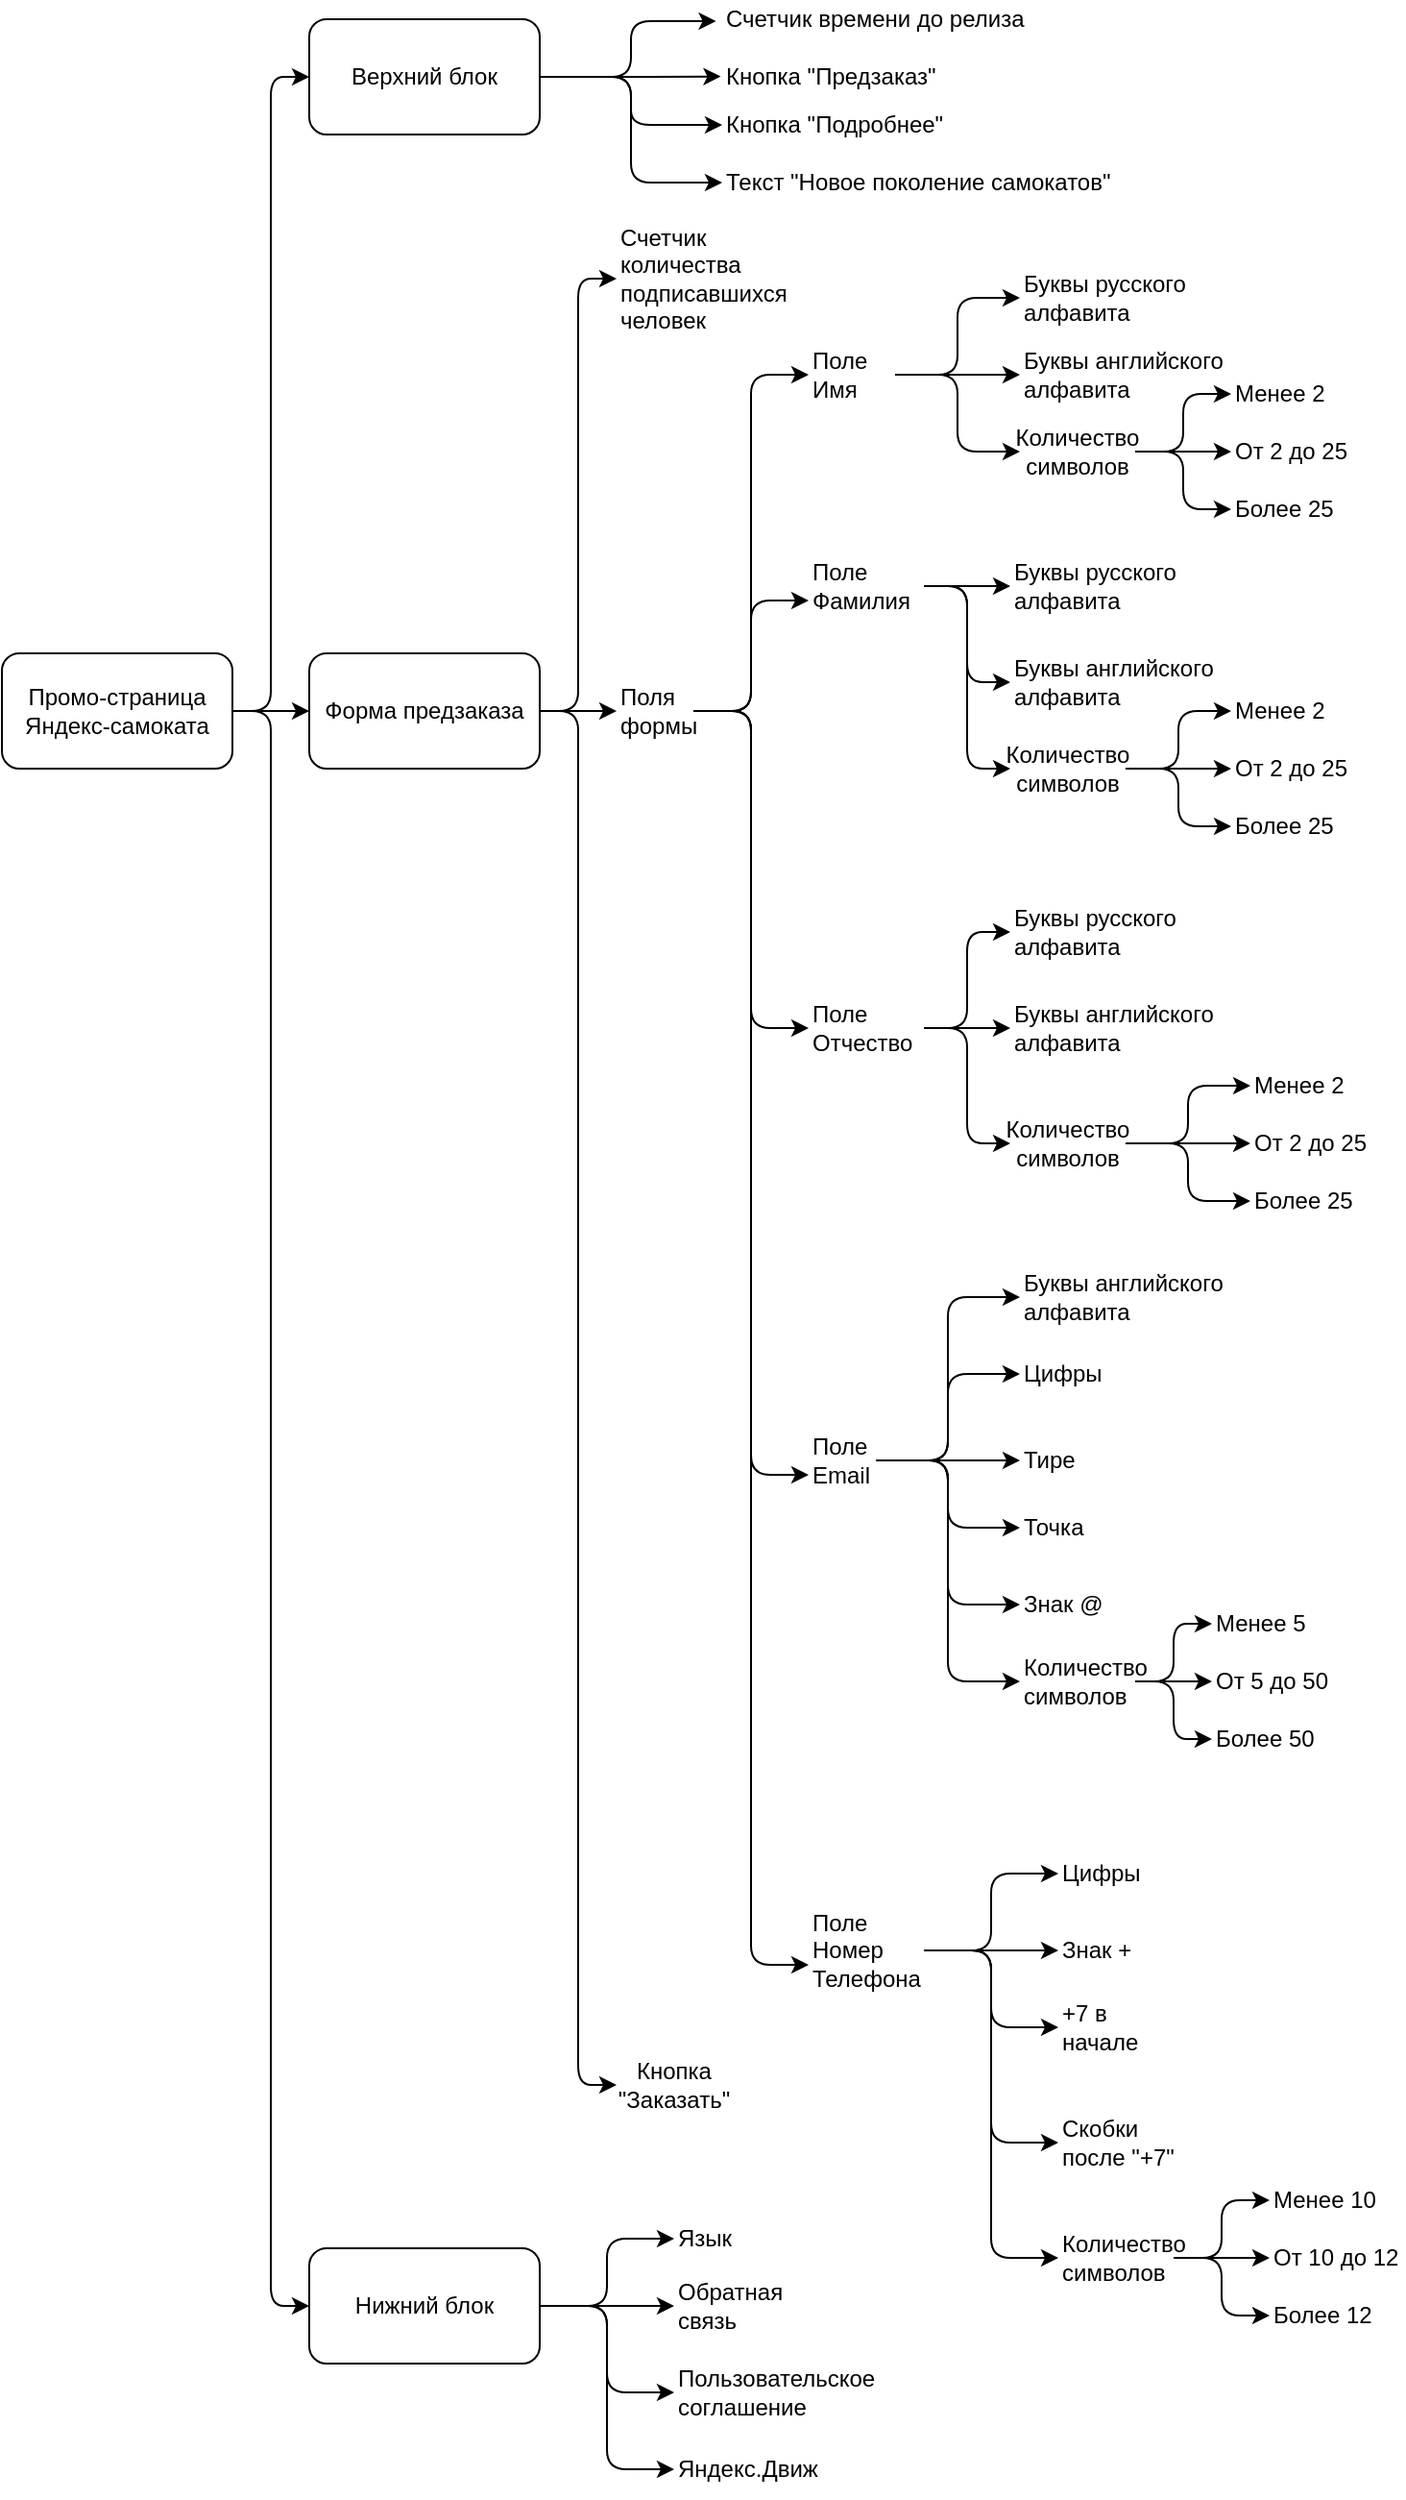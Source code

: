 <mxfile version="15.9.1" type="github">
  <diagram name="Page-1" id="42789a77-a242-8287-6e28-9cd8cfd52e62">
    <mxGraphModel dx="1038" dy="579" grid="1" gridSize="10" guides="1" tooltips="1" connect="1" arrows="1" fold="1" page="1" pageScale="1" pageWidth="850" pageHeight="1100" background="none" math="0" shadow="0">
      <root>
        <mxCell id="0" />
        <mxCell id="1" parent="0" />
        <mxCell id="kWRuAzzF74EICB1AyUhk-26" style="edgeStyle=orthogonalEdgeStyle;rounded=1;orthogonalLoop=1;jettySize=auto;html=1;exitX=1;exitY=0.5;exitDx=0;exitDy=0;entryX=-0.019;entryY=0.55;entryDx=0;entryDy=0;entryPerimeter=0;" edge="1" parent="1" source="kWRuAzzF74EICB1AyUhk-1" target="kWRuAzzF74EICB1AyUhk-15">
          <mxGeometry relative="1" as="geometry" />
        </mxCell>
        <mxCell id="kWRuAzzF74EICB1AyUhk-27" style="edgeStyle=orthogonalEdgeStyle;rounded=1;orthogonalLoop=1;jettySize=auto;html=1;exitX=1;exitY=0.5;exitDx=0;exitDy=0;entryX=-0.006;entryY=0.49;entryDx=0;entryDy=0;entryPerimeter=0;" edge="1" parent="1" source="kWRuAzzF74EICB1AyUhk-1" target="kWRuAzzF74EICB1AyUhk-16">
          <mxGeometry relative="1" as="geometry" />
        </mxCell>
        <mxCell id="kWRuAzzF74EICB1AyUhk-28" style="edgeStyle=orthogonalEdgeStyle;rounded=1;orthogonalLoop=1;jettySize=auto;html=1;exitX=1;exitY=0.5;exitDx=0;exitDy=0;entryX=0;entryY=0.5;entryDx=0;entryDy=0;" edge="1" parent="1" source="kWRuAzzF74EICB1AyUhk-1" target="kWRuAzzF74EICB1AyUhk-17">
          <mxGeometry relative="1" as="geometry" />
        </mxCell>
        <mxCell id="kWRuAzzF74EICB1AyUhk-29" style="edgeStyle=orthogonalEdgeStyle;rounded=1;orthogonalLoop=1;jettySize=auto;html=1;exitX=1;exitY=0.5;exitDx=0;exitDy=0;entryX=0;entryY=0.5;entryDx=0;entryDy=0;" edge="1" parent="1" source="kWRuAzzF74EICB1AyUhk-1" target="kWRuAzzF74EICB1AyUhk-19">
          <mxGeometry relative="1" as="geometry" />
        </mxCell>
        <mxCell id="kWRuAzzF74EICB1AyUhk-1" value="Верхний блок" style="rounded=1;whiteSpace=wrap;html=1;" vertex="1" parent="1">
          <mxGeometry x="170" y="30" width="120" height="60" as="geometry" />
        </mxCell>
        <mxCell id="kWRuAzzF74EICB1AyUhk-30" style="edgeStyle=orthogonalEdgeStyle;rounded=1;orthogonalLoop=1;jettySize=auto;html=1;exitX=1;exitY=0.5;exitDx=0;exitDy=0;entryX=0;entryY=0.5;entryDx=0;entryDy=0;" edge="1" parent="1" source="kWRuAzzF74EICB1AyUhk-2" target="kWRuAzzF74EICB1AyUhk-18">
          <mxGeometry relative="1" as="geometry" />
        </mxCell>
        <mxCell id="kWRuAzzF74EICB1AyUhk-31" style="edgeStyle=orthogonalEdgeStyle;rounded=1;orthogonalLoop=1;jettySize=auto;html=1;exitX=1;exitY=0.5;exitDx=0;exitDy=0;entryX=0;entryY=0.5;entryDx=0;entryDy=0;" edge="1" parent="1" source="kWRuAzzF74EICB1AyUhk-2" target="kWRuAzzF74EICB1AyUhk-20">
          <mxGeometry relative="1" as="geometry" />
        </mxCell>
        <mxCell id="kWRuAzzF74EICB1AyUhk-32" style="edgeStyle=orthogonalEdgeStyle;rounded=1;orthogonalLoop=1;jettySize=auto;html=1;exitX=1;exitY=0.5;exitDx=0;exitDy=0;entryX=0;entryY=0.5;entryDx=0;entryDy=0;" edge="1" parent="1" source="kWRuAzzF74EICB1AyUhk-2" target="kWRuAzzF74EICB1AyUhk-21">
          <mxGeometry relative="1" as="geometry" />
        </mxCell>
        <mxCell id="kWRuAzzF74EICB1AyUhk-2" value="Форма предзаказа" style="rounded=1;whiteSpace=wrap;html=1;" vertex="1" parent="1">
          <mxGeometry x="170" y="360" width="120" height="60" as="geometry" />
        </mxCell>
        <mxCell id="kWRuAzzF74EICB1AyUhk-42" style="edgeStyle=orthogonalEdgeStyle;rounded=1;orthogonalLoop=1;jettySize=auto;html=1;exitX=1;exitY=0.5;exitDx=0;exitDy=0;entryX=0;entryY=0.5;entryDx=0;entryDy=0;" edge="1" parent="1" source="kWRuAzzF74EICB1AyUhk-3" target="kWRuAzzF74EICB1AyUhk-38">
          <mxGeometry relative="1" as="geometry" />
        </mxCell>
        <mxCell id="kWRuAzzF74EICB1AyUhk-43" style="edgeStyle=orthogonalEdgeStyle;rounded=1;orthogonalLoop=1;jettySize=auto;html=1;exitX=1;exitY=0.5;exitDx=0;exitDy=0;entryX=0;entryY=0.5;entryDx=0;entryDy=0;" edge="1" parent="1" source="kWRuAzzF74EICB1AyUhk-3" target="kWRuAzzF74EICB1AyUhk-39">
          <mxGeometry relative="1" as="geometry" />
        </mxCell>
        <mxCell id="kWRuAzzF74EICB1AyUhk-44" style="edgeStyle=orthogonalEdgeStyle;rounded=1;orthogonalLoop=1;jettySize=auto;html=1;exitX=1;exitY=0.5;exitDx=0;exitDy=0;entryX=0;entryY=0.5;entryDx=0;entryDy=0;" edge="1" parent="1" source="kWRuAzzF74EICB1AyUhk-3" target="kWRuAzzF74EICB1AyUhk-40">
          <mxGeometry relative="1" as="geometry" />
        </mxCell>
        <mxCell id="kWRuAzzF74EICB1AyUhk-45" style="edgeStyle=orthogonalEdgeStyle;rounded=1;orthogonalLoop=1;jettySize=auto;html=1;exitX=1;exitY=0.5;exitDx=0;exitDy=0;entryX=0;entryY=0.5;entryDx=0;entryDy=0;" edge="1" parent="1" source="kWRuAzzF74EICB1AyUhk-3" target="kWRuAzzF74EICB1AyUhk-41">
          <mxGeometry relative="1" as="geometry" />
        </mxCell>
        <mxCell id="kWRuAzzF74EICB1AyUhk-3" value="Нижний блок" style="rounded=1;whiteSpace=wrap;html=1;" vertex="1" parent="1">
          <mxGeometry x="170" y="1190" width="120" height="60" as="geometry" />
        </mxCell>
        <mxCell id="kWRuAzzF74EICB1AyUhk-23" style="edgeStyle=orthogonalEdgeStyle;rounded=1;orthogonalLoop=1;jettySize=auto;html=1;exitX=1;exitY=0.5;exitDx=0;exitDy=0;entryX=0;entryY=0.5;entryDx=0;entryDy=0;" edge="1" parent="1" source="kWRuAzzF74EICB1AyUhk-4" target="kWRuAzzF74EICB1AyUhk-1">
          <mxGeometry relative="1" as="geometry" />
        </mxCell>
        <mxCell id="kWRuAzzF74EICB1AyUhk-24" style="edgeStyle=orthogonalEdgeStyle;rounded=1;orthogonalLoop=1;jettySize=auto;html=1;exitX=1;exitY=0.5;exitDx=0;exitDy=0;entryX=0;entryY=0.5;entryDx=0;entryDy=0;" edge="1" parent="1" source="kWRuAzzF74EICB1AyUhk-4" target="kWRuAzzF74EICB1AyUhk-2">
          <mxGeometry relative="1" as="geometry" />
        </mxCell>
        <mxCell id="kWRuAzzF74EICB1AyUhk-25" style="edgeStyle=orthogonalEdgeStyle;rounded=1;orthogonalLoop=1;jettySize=auto;html=1;exitX=1;exitY=0.5;exitDx=0;exitDy=0;entryX=0;entryY=0.5;entryDx=0;entryDy=0;" edge="1" parent="1" source="kWRuAzzF74EICB1AyUhk-4" target="kWRuAzzF74EICB1AyUhk-3">
          <mxGeometry relative="1" as="geometry" />
        </mxCell>
        <mxCell id="kWRuAzzF74EICB1AyUhk-4" value="Промо-страница&lt;br&gt;Яндекс-самоката" style="rounded=1;whiteSpace=wrap;html=1;" vertex="1" parent="1">
          <mxGeometry x="10" y="360" width="120" height="60" as="geometry" />
        </mxCell>
        <mxCell id="kWRuAzzF74EICB1AyUhk-15" value="Счетчик времени до релиза" style="text;html=1;align=left;verticalAlign=middle;resizable=0;points=[];autosize=1;strokeColor=none;fillColor=none;" vertex="1" parent="1">
          <mxGeometry x="385" y="20" width="170" height="20" as="geometry" />
        </mxCell>
        <mxCell id="kWRuAzzF74EICB1AyUhk-16" value="Кнопка &quot;Предзаказ&quot;" style="text;html=1;align=left;verticalAlign=middle;resizable=0;points=[];autosize=1;strokeColor=none;fillColor=none;" vertex="1" parent="1">
          <mxGeometry x="385" y="50" width="130" height="20" as="geometry" />
        </mxCell>
        <mxCell id="kWRuAzzF74EICB1AyUhk-17" value="Кнопка &quot;Подробнее&quot;" style="text;html=1;strokeColor=none;fillColor=none;align=left;verticalAlign=middle;whiteSpace=wrap;rounded=0;" vertex="1" parent="1">
          <mxGeometry x="385" y="70" width="140" height="30" as="geometry" />
        </mxCell>
        <mxCell id="kWRuAzzF74EICB1AyUhk-18" value="Счетчик количества подписавшихся человек" style="text;html=1;strokeColor=none;fillColor=none;align=left;verticalAlign=middle;whiteSpace=wrap;rounded=0;" vertex="1" parent="1">
          <mxGeometry x="330" y="150" width="60" height="30" as="geometry" />
        </mxCell>
        <mxCell id="kWRuAzzF74EICB1AyUhk-19" value="Текст &quot;Новое поколение самокатов&quot;" style="text;html=1;strokeColor=none;fillColor=none;align=left;verticalAlign=middle;whiteSpace=wrap;rounded=0;" vertex="1" parent="1">
          <mxGeometry x="385" y="100" width="210" height="30" as="geometry" />
        </mxCell>
        <mxCell id="kWRuAzzF74EICB1AyUhk-60" style="edgeStyle=orthogonalEdgeStyle;rounded=1;orthogonalLoop=1;jettySize=auto;html=1;exitX=1;exitY=0.5;exitDx=0;exitDy=0;entryX=0;entryY=0.5;entryDx=0;entryDy=0;" edge="1" parent="1" source="kWRuAzzF74EICB1AyUhk-20" target="kWRuAzzF74EICB1AyUhk-46">
          <mxGeometry relative="1" as="geometry" />
        </mxCell>
        <mxCell id="kWRuAzzF74EICB1AyUhk-61" style="edgeStyle=orthogonalEdgeStyle;rounded=1;orthogonalLoop=1;jettySize=auto;html=1;exitX=1;exitY=0.5;exitDx=0;exitDy=0;entryX=0;entryY=0.75;entryDx=0;entryDy=0;" edge="1" parent="1" source="kWRuAzzF74EICB1AyUhk-20" target="kWRuAzzF74EICB1AyUhk-47">
          <mxGeometry relative="1" as="geometry" />
        </mxCell>
        <mxCell id="kWRuAzzF74EICB1AyUhk-62" style="edgeStyle=orthogonalEdgeStyle;rounded=1;orthogonalLoop=1;jettySize=auto;html=1;exitX=1;exitY=0.5;exitDx=0;exitDy=0;entryX=0;entryY=0.5;entryDx=0;entryDy=0;" edge="1" parent="1" source="kWRuAzzF74EICB1AyUhk-20" target="kWRuAzzF74EICB1AyUhk-48">
          <mxGeometry relative="1" as="geometry" />
        </mxCell>
        <mxCell id="kWRuAzzF74EICB1AyUhk-63" style="edgeStyle=orthogonalEdgeStyle;rounded=1;orthogonalLoop=1;jettySize=auto;html=1;exitX=1;exitY=0.5;exitDx=0;exitDy=0;entryX=0;entryY=0.75;entryDx=0;entryDy=0;" edge="1" parent="1" source="kWRuAzzF74EICB1AyUhk-20" target="kWRuAzzF74EICB1AyUhk-49">
          <mxGeometry relative="1" as="geometry" />
        </mxCell>
        <mxCell id="kWRuAzzF74EICB1AyUhk-64" style="edgeStyle=orthogonalEdgeStyle;rounded=1;orthogonalLoop=1;jettySize=auto;html=1;exitX=1;exitY=0.5;exitDx=0;exitDy=0;entryX=0;entryY=0.75;entryDx=0;entryDy=0;" edge="1" parent="1" source="kWRuAzzF74EICB1AyUhk-20" target="kWRuAzzF74EICB1AyUhk-50">
          <mxGeometry relative="1" as="geometry" />
        </mxCell>
        <mxCell id="kWRuAzzF74EICB1AyUhk-20" value="Поля формы" style="text;html=1;strokeColor=none;fillColor=none;align=left;verticalAlign=middle;whiteSpace=wrap;rounded=0;" vertex="1" parent="1">
          <mxGeometry x="330" y="375" width="40" height="30" as="geometry" />
        </mxCell>
        <mxCell id="kWRuAzzF74EICB1AyUhk-21" value="Кнопка &quot;Заказать&quot;" style="text;html=1;strokeColor=none;fillColor=none;align=center;verticalAlign=middle;whiteSpace=wrap;rounded=0;" vertex="1" parent="1">
          <mxGeometry x="330" y="1090" width="60" height="30" as="geometry" />
        </mxCell>
        <mxCell id="kWRuAzzF74EICB1AyUhk-38" value="Язык" style="text;html=1;strokeColor=none;fillColor=none;align=left;verticalAlign=middle;whiteSpace=wrap;rounded=0;" vertex="1" parent="1">
          <mxGeometry x="360" y="1170" width="60" height="30" as="geometry" />
        </mxCell>
        <mxCell id="kWRuAzzF74EICB1AyUhk-39" value="Обратная связь" style="text;html=1;strokeColor=none;fillColor=none;align=left;verticalAlign=middle;whiteSpace=wrap;rounded=0;" vertex="1" parent="1">
          <mxGeometry x="360" y="1205" width="60" height="30" as="geometry" />
        </mxCell>
        <mxCell id="kWRuAzzF74EICB1AyUhk-40" value="Пользовательское соглашение" style="text;html=1;strokeColor=none;fillColor=none;align=left;verticalAlign=middle;whiteSpace=wrap;rounded=0;" vertex="1" parent="1">
          <mxGeometry x="360" y="1250" width="60" height="30" as="geometry" />
        </mxCell>
        <mxCell id="kWRuAzzF74EICB1AyUhk-41" value="Яндекс.Движ" style="text;html=1;strokeColor=none;fillColor=none;align=left;verticalAlign=middle;whiteSpace=wrap;rounded=0;" vertex="1" parent="1">
          <mxGeometry x="360" y="1290" width="60" height="30" as="geometry" />
        </mxCell>
        <mxCell id="kWRuAzzF74EICB1AyUhk-71" style="edgeStyle=orthogonalEdgeStyle;rounded=1;orthogonalLoop=1;jettySize=auto;html=1;exitX=1;exitY=0.5;exitDx=0;exitDy=0;entryX=0;entryY=0.5;entryDx=0;entryDy=0;" edge="1" parent="1" source="kWRuAzzF74EICB1AyUhk-46" target="kWRuAzzF74EICB1AyUhk-51">
          <mxGeometry relative="1" as="geometry" />
        </mxCell>
        <mxCell id="kWRuAzzF74EICB1AyUhk-72" style="edgeStyle=orthogonalEdgeStyle;rounded=1;orthogonalLoop=1;jettySize=auto;html=1;exitX=1;exitY=0.5;exitDx=0;exitDy=0;entryX=0;entryY=0.5;entryDx=0;entryDy=0;" edge="1" parent="1" source="kWRuAzzF74EICB1AyUhk-46" target="kWRuAzzF74EICB1AyUhk-52">
          <mxGeometry relative="1" as="geometry" />
        </mxCell>
        <mxCell id="kWRuAzzF74EICB1AyUhk-92" style="edgeStyle=orthogonalEdgeStyle;rounded=1;orthogonalLoop=1;jettySize=auto;html=1;exitX=1;exitY=0.5;exitDx=0;exitDy=0;entryX=0;entryY=0.5;entryDx=0;entryDy=0;" edge="1" parent="1" source="kWRuAzzF74EICB1AyUhk-46" target="kWRuAzzF74EICB1AyUhk-88">
          <mxGeometry relative="1" as="geometry" />
        </mxCell>
        <mxCell id="kWRuAzzF74EICB1AyUhk-46" value="Поле Имя" style="text;html=1;strokeColor=none;fillColor=none;align=left;verticalAlign=middle;whiteSpace=wrap;rounded=0;" vertex="1" parent="1">
          <mxGeometry x="430" y="200" width="45" height="30" as="geometry" />
        </mxCell>
        <mxCell id="kWRuAzzF74EICB1AyUhk-73" style="edgeStyle=orthogonalEdgeStyle;rounded=1;orthogonalLoop=1;jettySize=auto;html=1;exitX=1;exitY=0.5;exitDx=0;exitDy=0;entryX=0;entryY=0.5;entryDx=0;entryDy=0;" edge="1" parent="1" source="kWRuAzzF74EICB1AyUhk-47" target="kWRuAzzF74EICB1AyUhk-65">
          <mxGeometry relative="1" as="geometry" />
        </mxCell>
        <mxCell id="kWRuAzzF74EICB1AyUhk-74" style="edgeStyle=orthogonalEdgeStyle;rounded=1;orthogonalLoop=1;jettySize=auto;html=1;exitX=1;exitY=0.5;exitDx=0;exitDy=0;entryX=0;entryY=0.5;entryDx=0;entryDy=0;" edge="1" parent="1" source="kWRuAzzF74EICB1AyUhk-47" target="kWRuAzzF74EICB1AyUhk-66">
          <mxGeometry relative="1" as="geometry" />
        </mxCell>
        <mxCell id="kWRuAzzF74EICB1AyUhk-141" style="edgeStyle=orthogonalEdgeStyle;rounded=1;orthogonalLoop=1;jettySize=auto;html=1;exitX=1;exitY=0.5;exitDx=0;exitDy=0;entryX=0;entryY=0.5;entryDx=0;entryDy=0;" edge="1" parent="1" source="kWRuAzzF74EICB1AyUhk-47" target="kWRuAzzF74EICB1AyUhk-116">
          <mxGeometry relative="1" as="geometry" />
        </mxCell>
        <mxCell id="kWRuAzzF74EICB1AyUhk-47" value="Поле Фамилия" style="text;html=1;strokeColor=none;fillColor=none;align=left;verticalAlign=middle;whiteSpace=wrap;rounded=0;" vertex="1" parent="1">
          <mxGeometry x="430" y="310" width="60" height="30" as="geometry" />
        </mxCell>
        <mxCell id="kWRuAzzF74EICB1AyUhk-75" style="edgeStyle=orthogonalEdgeStyle;rounded=1;orthogonalLoop=1;jettySize=auto;html=1;exitX=1;exitY=0.5;exitDx=0;exitDy=0;entryX=0;entryY=0.5;entryDx=0;entryDy=0;" edge="1" parent="1" source="kWRuAzzF74EICB1AyUhk-48" target="kWRuAzzF74EICB1AyUhk-67">
          <mxGeometry relative="1" as="geometry" />
        </mxCell>
        <mxCell id="kWRuAzzF74EICB1AyUhk-76" style="edgeStyle=orthogonalEdgeStyle;rounded=1;orthogonalLoop=1;jettySize=auto;html=1;exitX=1;exitY=0.5;exitDx=0;exitDy=0;entryX=0;entryY=0.5;entryDx=0;entryDy=0;" edge="1" parent="1" source="kWRuAzzF74EICB1AyUhk-48" target="kWRuAzzF74EICB1AyUhk-68">
          <mxGeometry relative="1" as="geometry" />
        </mxCell>
        <mxCell id="kWRuAzzF74EICB1AyUhk-142" style="edgeStyle=orthogonalEdgeStyle;rounded=1;orthogonalLoop=1;jettySize=auto;html=1;exitX=1;exitY=0.5;exitDx=0;exitDy=0;entryX=0;entryY=0.5;entryDx=0;entryDy=0;" edge="1" parent="1" source="kWRuAzzF74EICB1AyUhk-48" target="kWRuAzzF74EICB1AyUhk-123">
          <mxGeometry relative="1" as="geometry" />
        </mxCell>
        <mxCell id="kWRuAzzF74EICB1AyUhk-48" value="Поле Отчество" style="text;html=1;strokeColor=none;fillColor=none;align=left;verticalAlign=middle;whiteSpace=wrap;rounded=0;" vertex="1" parent="1">
          <mxGeometry x="430" y="540" width="60" height="30" as="geometry" />
        </mxCell>
        <mxCell id="kWRuAzzF74EICB1AyUhk-77" style="edgeStyle=orthogonalEdgeStyle;rounded=1;orthogonalLoop=1;jettySize=auto;html=1;exitX=1;exitY=0.5;exitDx=0;exitDy=0;entryX=0;entryY=0.5;entryDx=0;entryDy=0;" edge="1" parent="1" source="kWRuAzzF74EICB1AyUhk-49" target="kWRuAzzF74EICB1AyUhk-69">
          <mxGeometry relative="1" as="geometry" />
        </mxCell>
        <mxCell id="kWRuAzzF74EICB1AyUhk-78" style="edgeStyle=orthogonalEdgeStyle;rounded=1;orthogonalLoop=1;jettySize=auto;html=1;exitX=1;exitY=0.5;exitDx=0;exitDy=0;entryX=0;entryY=0.5;entryDx=0;entryDy=0;" edge="1" parent="1" source="kWRuAzzF74EICB1AyUhk-49" target="kWRuAzzF74EICB1AyUhk-53">
          <mxGeometry relative="1" as="geometry" />
        </mxCell>
        <mxCell id="kWRuAzzF74EICB1AyUhk-81" style="edgeStyle=orthogonalEdgeStyle;rounded=1;orthogonalLoop=1;jettySize=auto;html=1;exitX=1;exitY=0.5;exitDx=0;exitDy=0;entryX=0;entryY=0.5;entryDx=0;entryDy=0;" edge="1" parent="1" source="kWRuAzzF74EICB1AyUhk-49" target="kWRuAzzF74EICB1AyUhk-54">
          <mxGeometry relative="1" as="geometry" />
        </mxCell>
        <mxCell id="kWRuAzzF74EICB1AyUhk-82" style="edgeStyle=orthogonalEdgeStyle;rounded=1;orthogonalLoop=1;jettySize=auto;html=1;exitX=1;exitY=0.5;exitDx=0;exitDy=0;entryX=0;entryY=0.5;entryDx=0;entryDy=0;" edge="1" parent="1" source="kWRuAzzF74EICB1AyUhk-49" target="kWRuAzzF74EICB1AyUhk-55">
          <mxGeometry relative="1" as="geometry" />
        </mxCell>
        <mxCell id="kWRuAzzF74EICB1AyUhk-83" style="edgeStyle=orthogonalEdgeStyle;rounded=1;orthogonalLoop=1;jettySize=auto;html=1;exitX=1;exitY=0.5;exitDx=0;exitDy=0;entryX=0;entryY=0.5;entryDx=0;entryDy=0;" edge="1" parent="1" source="kWRuAzzF74EICB1AyUhk-49" target="kWRuAzzF74EICB1AyUhk-56">
          <mxGeometry relative="1" as="geometry" />
        </mxCell>
        <mxCell id="kWRuAzzF74EICB1AyUhk-145" style="edgeStyle=orthogonalEdgeStyle;rounded=1;orthogonalLoop=1;jettySize=auto;html=1;exitX=1;exitY=0.5;exitDx=0;exitDy=0;entryX=0;entryY=0.5;entryDx=0;entryDy=0;" edge="1" parent="1" source="kWRuAzzF74EICB1AyUhk-49" target="kWRuAzzF74EICB1AyUhk-130">
          <mxGeometry relative="1" as="geometry" />
        </mxCell>
        <mxCell id="kWRuAzzF74EICB1AyUhk-49" value="Поле Email" style="text;html=1;strokeColor=none;fillColor=none;align=left;verticalAlign=middle;whiteSpace=wrap;rounded=0;" vertex="1" parent="1">
          <mxGeometry x="430" y="765" width="35" height="30" as="geometry" />
        </mxCell>
        <mxCell id="kWRuAzzF74EICB1AyUhk-85" style="edgeStyle=orthogonalEdgeStyle;rounded=1;orthogonalLoop=1;jettySize=auto;html=1;exitX=1;exitY=0.5;exitDx=0;exitDy=0;entryX=0;entryY=0.5;entryDx=0;entryDy=0;" edge="1" parent="1" source="kWRuAzzF74EICB1AyUhk-50" target="kWRuAzzF74EICB1AyUhk-57">
          <mxGeometry relative="1" as="geometry" />
        </mxCell>
        <mxCell id="kWRuAzzF74EICB1AyUhk-86" style="edgeStyle=orthogonalEdgeStyle;rounded=1;orthogonalLoop=1;jettySize=auto;html=1;exitX=1;exitY=0.5;exitDx=0;exitDy=0;entryX=0;entryY=0.5;entryDx=0;entryDy=0;" edge="1" parent="1" source="kWRuAzzF74EICB1AyUhk-50" target="kWRuAzzF74EICB1AyUhk-58">
          <mxGeometry relative="1" as="geometry" />
        </mxCell>
        <mxCell id="kWRuAzzF74EICB1AyUhk-87" style="edgeStyle=orthogonalEdgeStyle;rounded=1;orthogonalLoop=1;jettySize=auto;html=1;exitX=1;exitY=0.5;exitDx=0;exitDy=0;entryX=0;entryY=0.5;entryDx=0;entryDy=0;" edge="1" parent="1" source="kWRuAzzF74EICB1AyUhk-50" target="kWRuAzzF74EICB1AyUhk-59">
          <mxGeometry relative="1" as="geometry" />
        </mxCell>
        <mxCell id="kWRuAzzF74EICB1AyUhk-143" style="edgeStyle=orthogonalEdgeStyle;rounded=1;orthogonalLoop=1;jettySize=auto;html=1;exitX=1;exitY=0.5;exitDx=0;exitDy=0;entryX=0;entryY=0.5;entryDx=0;entryDy=0;" edge="1" parent="1" source="kWRuAzzF74EICB1AyUhk-50" target="kWRuAzzF74EICB1AyUhk-137">
          <mxGeometry relative="1" as="geometry" />
        </mxCell>
        <mxCell id="kWRuAzzF74EICB1AyUhk-147" style="edgeStyle=orthogonalEdgeStyle;rounded=1;orthogonalLoop=1;jettySize=auto;html=1;exitX=1;exitY=0.5;exitDx=0;exitDy=0;entryX=0;entryY=0.5;entryDx=0;entryDy=0;" edge="1" parent="1" source="kWRuAzzF74EICB1AyUhk-50" target="kWRuAzzF74EICB1AyUhk-146">
          <mxGeometry relative="1" as="geometry" />
        </mxCell>
        <mxCell id="kWRuAzzF74EICB1AyUhk-50" value="Поле Номер Телефона" style="text;html=1;strokeColor=none;fillColor=none;align=left;verticalAlign=middle;whiteSpace=wrap;rounded=0;" vertex="1" parent="1">
          <mxGeometry x="430" y="1020" width="60" height="30" as="geometry" />
        </mxCell>
        <mxCell id="kWRuAzzF74EICB1AyUhk-51" value="Буквы русского алфавита" style="text;html=1;strokeColor=none;fillColor=none;align=left;verticalAlign=middle;whiteSpace=wrap;rounded=0;" vertex="1" parent="1">
          <mxGeometry x="540" y="160" width="100" height="30" as="geometry" />
        </mxCell>
        <mxCell id="kWRuAzzF74EICB1AyUhk-52" value="Буквы английского алфавита" style="text;html=1;strokeColor=none;fillColor=none;align=left;verticalAlign=middle;whiteSpace=wrap;rounded=0;" vertex="1" parent="1">
          <mxGeometry x="540" y="200" width="110" height="30" as="geometry" />
        </mxCell>
        <mxCell id="kWRuAzzF74EICB1AyUhk-53" value="Цифры" style="text;html=1;strokeColor=none;fillColor=none;align=left;verticalAlign=middle;whiteSpace=wrap;rounded=0;" vertex="1" parent="1">
          <mxGeometry x="540" y="720" width="60" height="30" as="geometry" />
        </mxCell>
        <mxCell id="kWRuAzzF74EICB1AyUhk-54" value="Тире" style="text;html=1;strokeColor=none;fillColor=none;align=left;verticalAlign=middle;whiteSpace=wrap;rounded=0;" vertex="1" parent="1">
          <mxGeometry x="540" y="770" width="60" height="20" as="geometry" />
        </mxCell>
        <mxCell id="kWRuAzzF74EICB1AyUhk-55" value="Точка" style="text;html=1;strokeColor=none;fillColor=none;align=left;verticalAlign=middle;whiteSpace=wrap;rounded=0;" vertex="1" parent="1">
          <mxGeometry x="540" y="800" width="60" height="30" as="geometry" />
        </mxCell>
        <mxCell id="kWRuAzzF74EICB1AyUhk-56" value="Знак @" style="text;html=1;strokeColor=none;fillColor=none;align=left;verticalAlign=middle;whiteSpace=wrap;rounded=0;" vertex="1" parent="1">
          <mxGeometry x="540" y="840" width="60" height="30" as="geometry" />
        </mxCell>
        <mxCell id="kWRuAzzF74EICB1AyUhk-57" value="Цифры" style="text;html=1;strokeColor=none;fillColor=none;align=left;verticalAlign=middle;whiteSpace=wrap;rounded=0;" vertex="1" parent="1">
          <mxGeometry x="560" y="980" width="60" height="30" as="geometry" />
        </mxCell>
        <mxCell id="kWRuAzzF74EICB1AyUhk-58" value="Знак +" style="text;html=1;strokeColor=none;fillColor=none;align=left;verticalAlign=middle;whiteSpace=wrap;rounded=0;" vertex="1" parent="1">
          <mxGeometry x="560" y="1020" width="60" height="30" as="geometry" />
        </mxCell>
        <mxCell id="kWRuAzzF74EICB1AyUhk-59" value="+7 в начале" style="text;html=1;strokeColor=none;fillColor=none;align=left;verticalAlign=middle;whiteSpace=wrap;rounded=0;" vertex="1" parent="1">
          <mxGeometry x="560" y="1060" width="60" height="30" as="geometry" />
        </mxCell>
        <mxCell id="kWRuAzzF74EICB1AyUhk-65" value="Буквы русского алфавита" style="text;html=1;strokeColor=none;fillColor=none;align=left;verticalAlign=middle;whiteSpace=wrap;rounded=0;" vertex="1" parent="1">
          <mxGeometry x="535" y="310" width="95" height="30" as="geometry" />
        </mxCell>
        <mxCell id="kWRuAzzF74EICB1AyUhk-66" value="Буквы английского алфавита" style="text;html=1;strokeColor=none;fillColor=none;align=left;verticalAlign=middle;whiteSpace=wrap;rounded=0;" vertex="1" parent="1">
          <mxGeometry x="535" y="360" width="115" height="30" as="geometry" />
        </mxCell>
        <mxCell id="kWRuAzzF74EICB1AyUhk-67" value="Буквы русского алфавита" style="text;html=1;strokeColor=none;fillColor=none;align=left;verticalAlign=middle;whiteSpace=wrap;rounded=0;" vertex="1" parent="1">
          <mxGeometry x="535" y="490" width="95" height="30" as="geometry" />
        </mxCell>
        <mxCell id="kWRuAzzF74EICB1AyUhk-68" value="Буквы английского алфавита" style="text;html=1;strokeColor=none;fillColor=none;align=left;verticalAlign=middle;whiteSpace=wrap;rounded=0;" vertex="1" parent="1">
          <mxGeometry x="535" y="540" width="115" height="30" as="geometry" />
        </mxCell>
        <mxCell id="kWRuAzzF74EICB1AyUhk-69" value="Буквы английского алфавита" style="text;html=1;strokeColor=none;fillColor=none;align=left;verticalAlign=middle;whiteSpace=wrap;rounded=0;" vertex="1" parent="1">
          <mxGeometry x="540" y="680" width="110" height="30" as="geometry" />
        </mxCell>
        <mxCell id="kWRuAzzF74EICB1AyUhk-93" style="edgeStyle=orthogonalEdgeStyle;rounded=1;orthogonalLoop=1;jettySize=auto;html=1;exitX=1;exitY=0.5;exitDx=0;exitDy=0;entryX=0;entryY=0.5;entryDx=0;entryDy=0;" edge="1" parent="1" source="kWRuAzzF74EICB1AyUhk-88" target="kWRuAzzF74EICB1AyUhk-89">
          <mxGeometry relative="1" as="geometry" />
        </mxCell>
        <mxCell id="kWRuAzzF74EICB1AyUhk-94" style="edgeStyle=orthogonalEdgeStyle;rounded=1;orthogonalLoop=1;jettySize=auto;html=1;exitX=1;exitY=0.5;exitDx=0;exitDy=0;entryX=0;entryY=0.5;entryDx=0;entryDy=0;" edge="1" parent="1" source="kWRuAzzF74EICB1AyUhk-88" target="kWRuAzzF74EICB1AyUhk-90">
          <mxGeometry relative="1" as="geometry" />
        </mxCell>
        <mxCell id="kWRuAzzF74EICB1AyUhk-95" style="edgeStyle=orthogonalEdgeStyle;rounded=1;orthogonalLoop=1;jettySize=auto;html=1;exitX=1;exitY=0.5;exitDx=0;exitDy=0;entryX=0;entryY=0.5;entryDx=0;entryDy=0;" edge="1" parent="1" source="kWRuAzzF74EICB1AyUhk-88" target="kWRuAzzF74EICB1AyUhk-91">
          <mxGeometry relative="1" as="geometry" />
        </mxCell>
        <mxCell id="kWRuAzzF74EICB1AyUhk-88" value="Количество символов" style="text;html=1;strokeColor=none;fillColor=none;align=center;verticalAlign=middle;whiteSpace=wrap;rounded=0;" vertex="1" parent="1">
          <mxGeometry x="540" y="240" width="60" height="30" as="geometry" />
        </mxCell>
        <mxCell id="kWRuAzzF74EICB1AyUhk-89" value="Менее 2" style="text;html=1;strokeColor=none;fillColor=none;align=left;verticalAlign=middle;whiteSpace=wrap;rounded=0;" vertex="1" parent="1">
          <mxGeometry x="650" y="210" width="60" height="30" as="geometry" />
        </mxCell>
        <mxCell id="kWRuAzzF74EICB1AyUhk-90" value="От 2 до 25" style="text;html=1;strokeColor=none;fillColor=none;align=left;verticalAlign=middle;whiteSpace=wrap;rounded=0;" vertex="1" parent="1">
          <mxGeometry x="650" y="240" width="70" height="30" as="geometry" />
        </mxCell>
        <mxCell id="kWRuAzzF74EICB1AyUhk-91" value="Более 25" style="text;html=1;strokeColor=none;fillColor=none;align=left;verticalAlign=middle;whiteSpace=wrap;rounded=0;" vertex="1" parent="1">
          <mxGeometry x="650" y="270" width="60" height="30" as="geometry" />
        </mxCell>
        <mxCell id="kWRuAzzF74EICB1AyUhk-113" style="edgeStyle=orthogonalEdgeStyle;rounded=1;orthogonalLoop=1;jettySize=auto;html=1;exitX=1;exitY=0.5;exitDx=0;exitDy=0;entryX=0;entryY=0.5;entryDx=0;entryDy=0;" edge="1" source="kWRuAzzF74EICB1AyUhk-116" target="kWRuAzzF74EICB1AyUhk-119" parent="1">
          <mxGeometry relative="1" as="geometry" />
        </mxCell>
        <mxCell id="kWRuAzzF74EICB1AyUhk-114" style="edgeStyle=orthogonalEdgeStyle;rounded=1;orthogonalLoop=1;jettySize=auto;html=1;exitX=1;exitY=0.5;exitDx=0;exitDy=0;entryX=0;entryY=0.5;entryDx=0;entryDy=0;" edge="1" source="kWRuAzzF74EICB1AyUhk-116" target="kWRuAzzF74EICB1AyUhk-117" parent="1">
          <mxGeometry relative="1" as="geometry" />
        </mxCell>
        <mxCell id="kWRuAzzF74EICB1AyUhk-115" style="edgeStyle=orthogonalEdgeStyle;rounded=1;orthogonalLoop=1;jettySize=auto;html=1;exitX=1;exitY=0.5;exitDx=0;exitDy=0;entryX=0;entryY=0.5;entryDx=0;entryDy=0;" edge="1" source="kWRuAzzF74EICB1AyUhk-116" target="kWRuAzzF74EICB1AyUhk-118" parent="1">
          <mxGeometry relative="1" as="geometry" />
        </mxCell>
        <mxCell id="kWRuAzzF74EICB1AyUhk-116" value="Количество символов" style="text;html=1;strokeColor=none;fillColor=none;align=center;verticalAlign=middle;whiteSpace=wrap;rounded=0;" vertex="1" parent="1">
          <mxGeometry x="535" y="405" width="60" height="30" as="geometry" />
        </mxCell>
        <mxCell id="kWRuAzzF74EICB1AyUhk-117" value="От 2 до 25" style="text;html=1;strokeColor=none;fillColor=none;align=left;verticalAlign=middle;whiteSpace=wrap;rounded=0;" vertex="1" parent="1">
          <mxGeometry x="650" y="405" width="70" height="30" as="geometry" />
        </mxCell>
        <mxCell id="kWRuAzzF74EICB1AyUhk-118" value="Более 25" style="text;html=1;strokeColor=none;fillColor=none;align=left;verticalAlign=middle;whiteSpace=wrap;rounded=0;" vertex="1" parent="1">
          <mxGeometry x="650" y="435" width="60" height="30" as="geometry" />
        </mxCell>
        <mxCell id="kWRuAzzF74EICB1AyUhk-119" value="Менее 2" style="text;html=1;strokeColor=none;fillColor=none;align=left;verticalAlign=middle;whiteSpace=wrap;rounded=0;" vertex="1" parent="1">
          <mxGeometry x="650" y="375" width="60" height="30" as="geometry" />
        </mxCell>
        <mxCell id="kWRuAzzF74EICB1AyUhk-120" style="edgeStyle=orthogonalEdgeStyle;rounded=1;orthogonalLoop=1;jettySize=auto;html=1;exitX=1;exitY=0.5;exitDx=0;exitDy=0;entryX=0;entryY=0.5;entryDx=0;entryDy=0;" edge="1" source="kWRuAzzF74EICB1AyUhk-123" target="kWRuAzzF74EICB1AyUhk-126" parent="1">
          <mxGeometry relative="1" as="geometry" />
        </mxCell>
        <mxCell id="kWRuAzzF74EICB1AyUhk-121" style="edgeStyle=orthogonalEdgeStyle;rounded=1;orthogonalLoop=1;jettySize=auto;html=1;exitX=1;exitY=0.5;exitDx=0;exitDy=0;entryX=0;entryY=0.5;entryDx=0;entryDy=0;" edge="1" source="kWRuAzzF74EICB1AyUhk-123" target="kWRuAzzF74EICB1AyUhk-124" parent="1">
          <mxGeometry relative="1" as="geometry" />
        </mxCell>
        <mxCell id="kWRuAzzF74EICB1AyUhk-122" style="edgeStyle=orthogonalEdgeStyle;rounded=1;orthogonalLoop=1;jettySize=auto;html=1;exitX=1;exitY=0.5;exitDx=0;exitDy=0;entryX=0;entryY=0.5;entryDx=0;entryDy=0;" edge="1" source="kWRuAzzF74EICB1AyUhk-123" target="kWRuAzzF74EICB1AyUhk-125" parent="1">
          <mxGeometry relative="1" as="geometry" />
        </mxCell>
        <mxCell id="kWRuAzzF74EICB1AyUhk-123" value="Количество символов" style="text;html=1;strokeColor=none;fillColor=none;align=center;verticalAlign=middle;whiteSpace=wrap;rounded=0;" vertex="1" parent="1">
          <mxGeometry x="535" y="600" width="60" height="30" as="geometry" />
        </mxCell>
        <mxCell id="kWRuAzzF74EICB1AyUhk-124" value="От 2 до 25" style="text;html=1;strokeColor=none;fillColor=none;align=left;verticalAlign=middle;whiteSpace=wrap;rounded=0;" vertex="1" parent="1">
          <mxGeometry x="660" y="600" width="70" height="30" as="geometry" />
        </mxCell>
        <mxCell id="kWRuAzzF74EICB1AyUhk-125" value="Более 25" style="text;html=1;strokeColor=none;fillColor=none;align=left;verticalAlign=middle;whiteSpace=wrap;rounded=0;" vertex="1" parent="1">
          <mxGeometry x="660" y="630" width="60" height="30" as="geometry" />
        </mxCell>
        <mxCell id="kWRuAzzF74EICB1AyUhk-126" value="Менее 2" style="text;html=1;strokeColor=none;fillColor=none;align=left;verticalAlign=middle;whiteSpace=wrap;rounded=0;" vertex="1" parent="1">
          <mxGeometry x="660" y="570" width="60" height="30" as="geometry" />
        </mxCell>
        <mxCell id="kWRuAzzF74EICB1AyUhk-127" style="edgeStyle=orthogonalEdgeStyle;rounded=1;orthogonalLoop=1;jettySize=auto;html=1;exitX=1;exitY=0.5;exitDx=0;exitDy=0;entryX=0;entryY=0.5;entryDx=0;entryDy=0;" edge="1" source="kWRuAzzF74EICB1AyUhk-130" target="kWRuAzzF74EICB1AyUhk-133" parent="1">
          <mxGeometry relative="1" as="geometry" />
        </mxCell>
        <mxCell id="kWRuAzzF74EICB1AyUhk-128" style="edgeStyle=orthogonalEdgeStyle;rounded=1;orthogonalLoop=1;jettySize=auto;html=1;exitX=1;exitY=0.5;exitDx=0;exitDy=0;entryX=0;entryY=0.5;entryDx=0;entryDy=0;" edge="1" source="kWRuAzzF74EICB1AyUhk-130" target="kWRuAzzF74EICB1AyUhk-131" parent="1">
          <mxGeometry relative="1" as="geometry">
            <mxPoint x="635" y="895" as="targetPoint" />
          </mxGeometry>
        </mxCell>
        <mxCell id="kWRuAzzF74EICB1AyUhk-129" style="edgeStyle=orthogonalEdgeStyle;rounded=1;orthogonalLoop=1;jettySize=auto;html=1;exitX=1;exitY=0.5;exitDx=0;exitDy=0;entryX=0;entryY=0.5;entryDx=0;entryDy=0;" edge="1" source="kWRuAzzF74EICB1AyUhk-130" target="kWRuAzzF74EICB1AyUhk-132" parent="1">
          <mxGeometry relative="1" as="geometry" />
        </mxCell>
        <mxCell id="kWRuAzzF74EICB1AyUhk-130" value="Количество символов" style="text;html=1;strokeColor=none;fillColor=none;align=left;verticalAlign=middle;whiteSpace=wrap;rounded=0;" vertex="1" parent="1">
          <mxGeometry x="540" y="880" width="60" height="30" as="geometry" />
        </mxCell>
        <mxCell id="kWRuAzzF74EICB1AyUhk-131" value="От 5 до 50" style="text;html=1;strokeColor=none;fillColor=none;align=left;verticalAlign=middle;whiteSpace=wrap;rounded=0;" vertex="1" parent="1">
          <mxGeometry x="640" y="880" width="70" height="30" as="geometry" />
        </mxCell>
        <mxCell id="kWRuAzzF74EICB1AyUhk-132" value="Более 50" style="text;html=1;strokeColor=none;fillColor=none;align=left;verticalAlign=middle;whiteSpace=wrap;rounded=0;" vertex="1" parent="1">
          <mxGeometry x="640" y="910" width="60" height="30" as="geometry" />
        </mxCell>
        <mxCell id="kWRuAzzF74EICB1AyUhk-133" value="Менее 5" style="text;html=1;strokeColor=none;fillColor=none;align=left;verticalAlign=middle;whiteSpace=wrap;rounded=0;" vertex="1" parent="1">
          <mxGeometry x="640" y="850" width="60" height="30" as="geometry" />
        </mxCell>
        <mxCell id="kWRuAzzF74EICB1AyUhk-134" style="edgeStyle=orthogonalEdgeStyle;rounded=1;orthogonalLoop=1;jettySize=auto;html=1;exitX=1;exitY=0.5;exitDx=0;exitDy=0;entryX=0;entryY=0.5;entryDx=0;entryDy=0;" edge="1" source="kWRuAzzF74EICB1AyUhk-137" target="kWRuAzzF74EICB1AyUhk-140" parent="1">
          <mxGeometry relative="1" as="geometry" />
        </mxCell>
        <mxCell id="kWRuAzzF74EICB1AyUhk-135" style="edgeStyle=orthogonalEdgeStyle;rounded=1;orthogonalLoop=1;jettySize=auto;html=1;exitX=1;exitY=0.5;exitDx=0;exitDy=0;entryX=0;entryY=0.5;entryDx=0;entryDy=0;" edge="1" source="kWRuAzzF74EICB1AyUhk-137" target="kWRuAzzF74EICB1AyUhk-138" parent="1">
          <mxGeometry relative="1" as="geometry" />
        </mxCell>
        <mxCell id="kWRuAzzF74EICB1AyUhk-136" style="edgeStyle=orthogonalEdgeStyle;rounded=1;orthogonalLoop=1;jettySize=auto;html=1;exitX=1;exitY=0.5;exitDx=0;exitDy=0;entryX=0;entryY=0.5;entryDx=0;entryDy=0;" edge="1" source="kWRuAzzF74EICB1AyUhk-137" target="kWRuAzzF74EICB1AyUhk-139" parent="1">
          <mxGeometry relative="1" as="geometry" />
        </mxCell>
        <mxCell id="kWRuAzzF74EICB1AyUhk-137" value="Количество символов" style="text;html=1;strokeColor=none;fillColor=none;align=left;verticalAlign=middle;whiteSpace=wrap;rounded=0;" vertex="1" parent="1">
          <mxGeometry x="560" y="1180" width="60" height="30" as="geometry" />
        </mxCell>
        <mxCell id="kWRuAzzF74EICB1AyUhk-138" value="От 10 до 12" style="text;html=1;strokeColor=none;fillColor=none;align=left;verticalAlign=middle;whiteSpace=wrap;rounded=0;" vertex="1" parent="1">
          <mxGeometry x="670" y="1180" width="70" height="30" as="geometry" />
        </mxCell>
        <mxCell id="kWRuAzzF74EICB1AyUhk-139" value="Более 12" style="text;html=1;strokeColor=none;fillColor=none;align=left;verticalAlign=middle;whiteSpace=wrap;rounded=0;" vertex="1" parent="1">
          <mxGeometry x="670" y="1210" width="60" height="30" as="geometry" />
        </mxCell>
        <mxCell id="kWRuAzzF74EICB1AyUhk-140" value="Менее 10" style="text;html=1;strokeColor=none;fillColor=none;align=left;verticalAlign=middle;whiteSpace=wrap;rounded=0;" vertex="1" parent="1">
          <mxGeometry x="670" y="1150" width="60" height="30" as="geometry" />
        </mxCell>
        <mxCell id="kWRuAzzF74EICB1AyUhk-146" value="Скобки после &quot;+7&quot;" style="text;html=1;strokeColor=none;fillColor=none;align=left;verticalAlign=middle;whiteSpace=wrap;rounded=0;" vertex="1" parent="1">
          <mxGeometry x="560" y="1120" width="70" height="30" as="geometry" />
        </mxCell>
      </root>
    </mxGraphModel>
  </diagram>
</mxfile>
